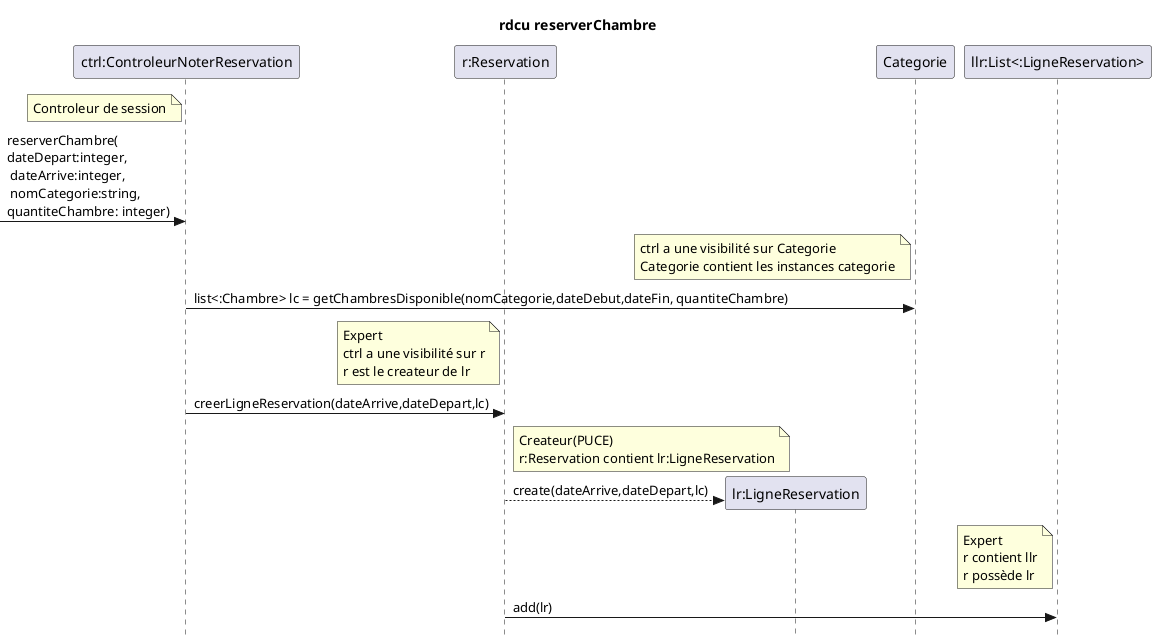 @startuml reserverChambre
skinparam Style strictuml
title rdcu reserverChambre
participant "ctrl:ControleurNoterReservation" as ctrl
participant "r:Reservation" as r
participant "lr:LigneReservation" as lr
participant "Categorie" as cat 
participant "llr:List<:LigneReservation>"  as llr


note left of ctrl: Controleur de session
-> ctrl: reserverChambre(\ndateDepart:integer,\n dateArrive:integer,\n nomCategorie:string, \nquantiteChambre: integer)

note left of cat: ctrl a une visibilité sur Categorie\nCategorie contient les instances categorie
ctrl->cat: list<:Chambre> lc = getChambresDisponible(nomCategorie,dateDebut,dateFin, quantiteChambre)

note left of r: Expert\nctrl a une visibilité sur r\nr est le createur de lr
ctrl->r: creerLigneReservation(dateArrive,dateDepart,lc)

note left of lr: Createur(PUCE)\nr:Reservation contient lr:LigneReservation
r --> lr **: create(dateArrive,dateDepart,lc)

note left of llr: Expert\nr contient llr\nr possède lr
r->llr: add(lr)
@enduml

